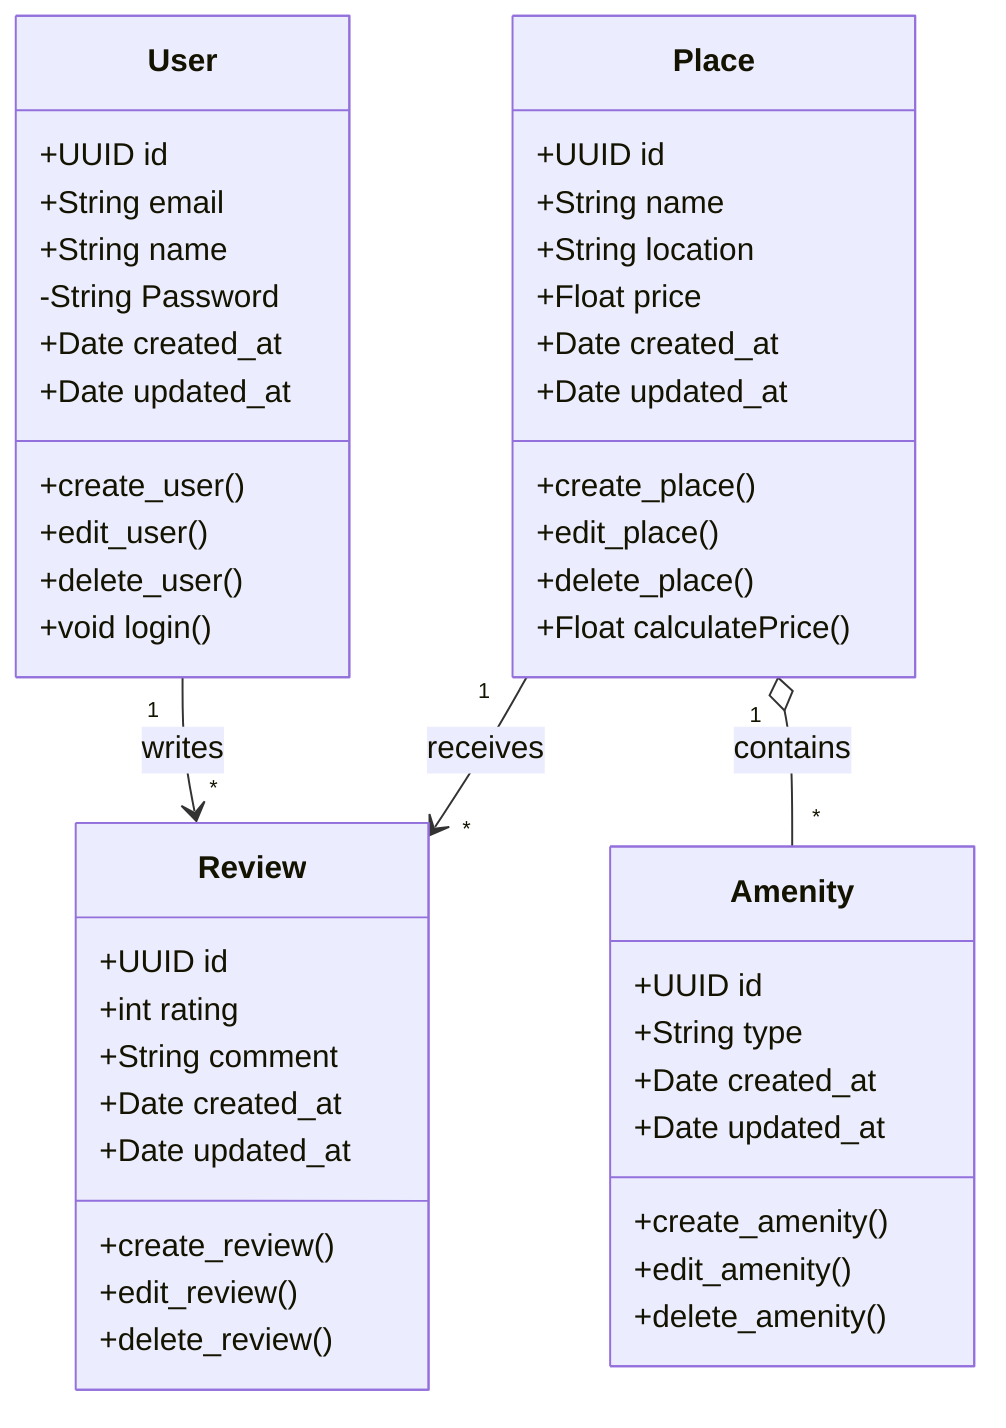 classDiagram
class User {
    +UUID id
    +String email
    +String name
    -String Password
    +Date created_at
    +Date updated_at
    +create_user()
    +edit_user()
    +delete_user()
    +void login()
}

class Place {
    +UUID id
    +String name
    +String location
    +Float price
    +Date created_at
    +Date updated_at
    +create_place()
    +edit_place()
    +delete_place()
    +Float calculatePrice()
}

class Review {
    +UUID id
    +int rating
    +String comment
    +Date created_at
    +Date updated_at
    +create_review()
    +edit_review()
    +delete_review()
}

class Amenity {
    +UUID id
    +String type
    +Date created_at
    +Date updated_at
    +create_amenity()
    +edit_amenity()
    +delete_amenity()
}

User "1" --> "*" Review : writes
Place "1" --> "*" Review : receives
Place "1" o-- "*" Amenity : contains
